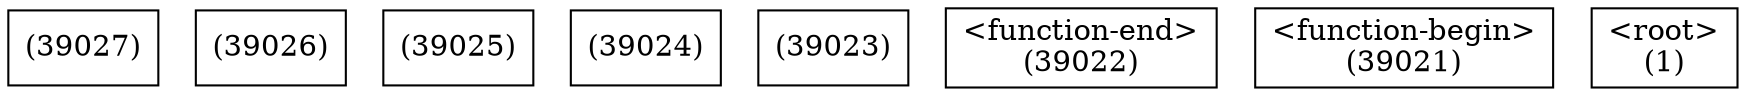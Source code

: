 digraph graphname {
n39027 [shape=box,label="(39027)"];
n39026 [shape=box,label="(39026)"];
n39025 [shape=box,label="(39025)"];
n39024 [shape=box,label="(39024)"];
n39023 [shape=box,label="(39023)"];
n39022 [shape=box,label="<function-end>
(39022)"];
n39021 [shape=box,label="<function-begin>
(39021)"];
n1 [shape=box,label="<root>
(1)"];
}
